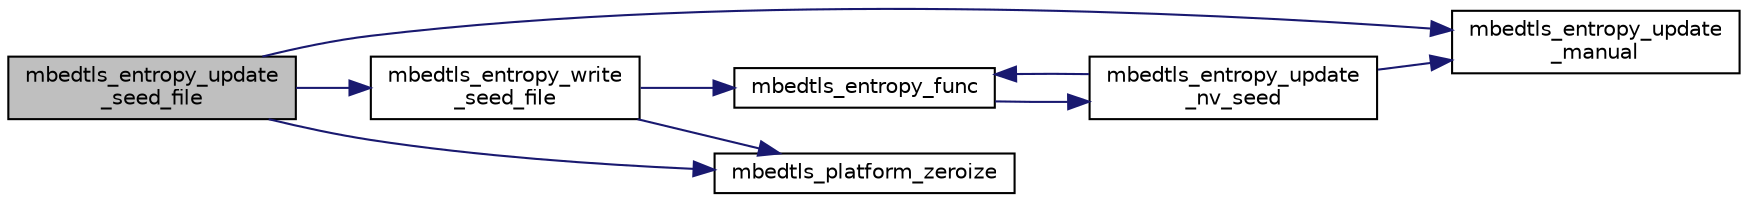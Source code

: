 digraph "mbedtls_entropy_update_seed_file"
{
 // LATEX_PDF_SIZE
  edge [fontname="Helvetica",fontsize="10",labelfontname="Helvetica",labelfontsize="10"];
  node [fontname="Helvetica",fontsize="10",shape=record];
  rankdir="LR";
  Node1 [label="mbedtls_entropy_update\l_seed_file",height=0.2,width=0.4,color="black", fillcolor="grey75", style="filled", fontcolor="black",tooltip="Read and update a seed file. Seed is added to this instance. No more than MBEDTLS_ENTROPY_MAX_SEED_SI..."];
  Node1 -> Node2 [color="midnightblue",fontsize="10",style="solid",fontname="Helvetica"];
  Node2 [label="mbedtls_entropy_update\l_manual",height=0.2,width=0.4,color="black", fillcolor="white", style="filled",URL="$d3/d58/entropy_8c.html#aa79492f288cc3202ea455564be855d64",tooltip="Add data to the accumulator manually (Thread-safe if MBEDTLS_THREADING_C is enabled)"];
  Node1 -> Node3 [color="midnightblue",fontsize="10",style="solid",fontname="Helvetica"];
  Node3 [label="mbedtls_entropy_write\l_seed_file",height=0.2,width=0.4,color="black", fillcolor="white", style="filled",URL="$d3/d58/entropy_8c.html#abffb5c2d08b9cc94788910d463ce3181",tooltip="Write a seed file."];
  Node3 -> Node4 [color="midnightblue",fontsize="10",style="solid",fontname="Helvetica"];
  Node4 [label="mbedtls_entropy_func",height=0.2,width=0.4,color="black", fillcolor="white", style="filled",URL="$d3/d58/entropy_8c.html#a81765f6cdf4e5111bcb9f4324f3234cb",tooltip="Retrieve entropy from the accumulator (Maximum length: MBEDTLS_ENTROPY_BLOCK_SIZE) (Thread-safe if MB..."];
  Node4 -> Node5 [color="midnightblue",fontsize="10",style="solid",fontname="Helvetica"];
  Node5 [label="mbedtls_entropy_update\l_nv_seed",height=0.2,width=0.4,color="black", fillcolor="white", style="filled",URL="$d3/d58/entropy_8c.html#a418287fc0785cb14c32d63e1ce95c823",tooltip="Trigger an update of the seed file in NV by using the current entropy pool."];
  Node5 -> Node4 [color="midnightblue",fontsize="10",style="solid",fontname="Helvetica"];
  Node5 -> Node2 [color="midnightblue",fontsize="10",style="solid",fontname="Helvetica"];
  Node3 -> Node6 [color="midnightblue",fontsize="10",style="solid",fontname="Helvetica"];
  Node6 [label="mbedtls_platform_zeroize",height=0.2,width=0.4,color="black", fillcolor="white", style="filled",URL="$dd/dde/platform__util_8c.html#aa4e36b2c1c58d8ad89e1e11b6ebea2d9",tooltip="Securely zeroize a buffer."];
  Node1 -> Node6 [color="midnightblue",fontsize="10",style="solid",fontname="Helvetica"];
}

